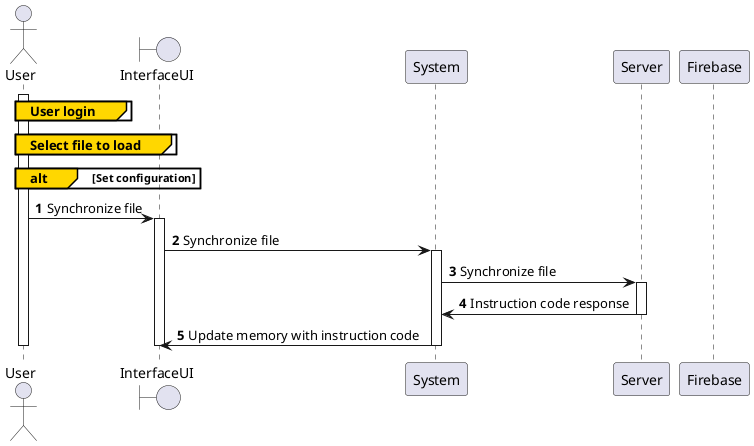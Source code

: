 @startuml
'https://plantuml.com/sequence-diagram
'!pragma teoz true &
autonumber

actor User
boundary InterfaceUI
participant System
participant Server
participant Firebase

activate User
group#Gold User login

end
group#Gold Select file to load

end
alt#Gold Set configuration

end

User -> InterfaceUI: Synchronize file
activate InterfaceUI
InterfaceUI -> System: Synchronize file
activate System
System -> Server: Synchronize file
activate Server
System <- Server: Instruction code response
deactivate Server
InterfaceUI <- System: Update memory with instruction code
deactivate System



deactivate InterfaceUI
deactivate User

@enduml
